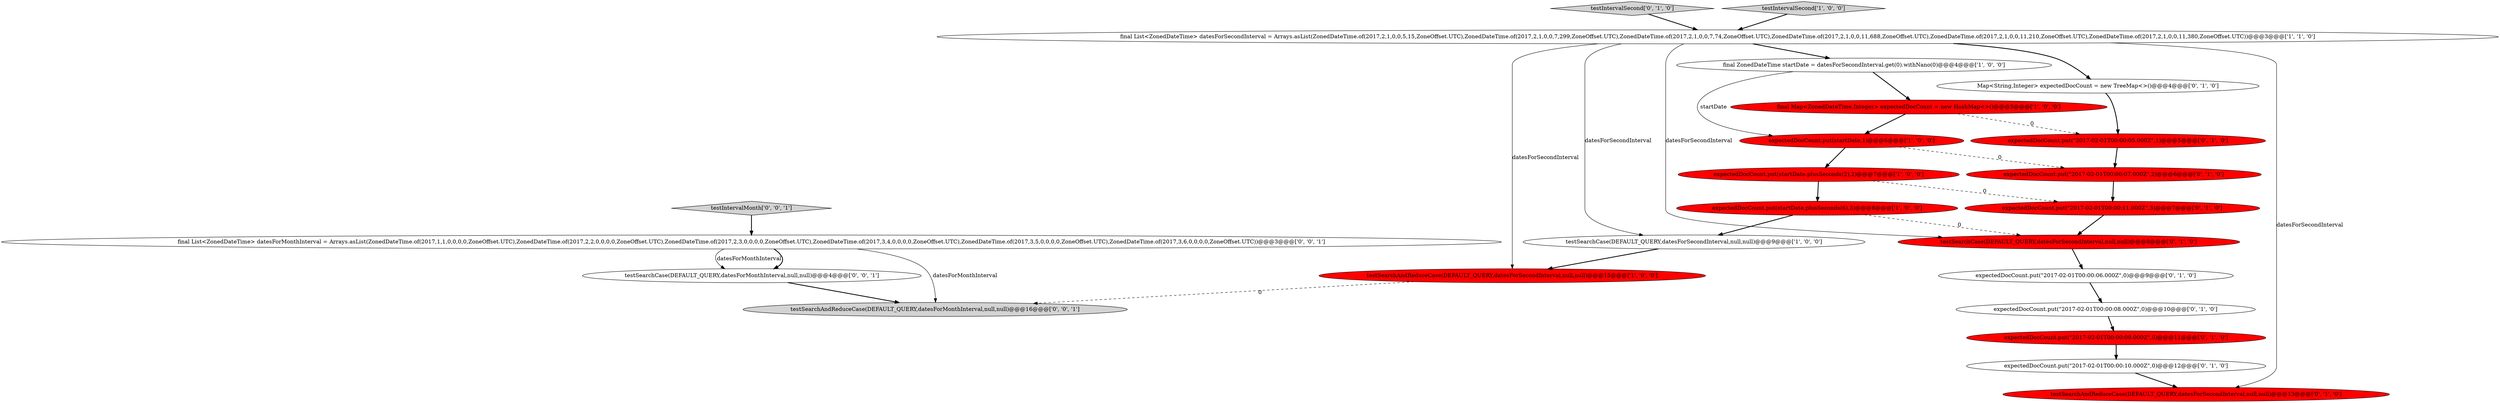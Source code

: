 digraph {
13 [style = filled, label = "testIntervalSecond['0', '1', '0']", fillcolor = lightgray, shape = diamond image = "AAA0AAABBB2BBB"];
1 [style = filled, label = "expectedDocCount.put(startDate.plusSeconds(2),2)@@@7@@@['1', '0', '0']", fillcolor = red, shape = ellipse image = "AAA1AAABBB1BBB"];
7 [style = filled, label = "testIntervalSecond['1', '0', '0']", fillcolor = lightgray, shape = diamond image = "AAA0AAABBB1BBB"];
2 [style = filled, label = "expectedDocCount.put(startDate.plusSeconds(6),3)@@@8@@@['1', '0', '0']", fillcolor = red, shape = ellipse image = "AAA1AAABBB1BBB"];
15 [style = filled, label = "expectedDocCount.put(\"2017-02-01T00:00:06.000Z\",0)@@@9@@@['0', '1', '0']", fillcolor = white, shape = ellipse image = "AAA0AAABBB2BBB"];
5 [style = filled, label = "final ZonedDateTime startDate = datesForSecondInterval.get(0).withNano(0)@@@4@@@['1', '0', '0']", fillcolor = white, shape = ellipse image = "AAA0AAABBB1BBB"];
9 [style = filled, label = "expectedDocCount.put(\"2017-02-01T00:00:10.000Z\",0)@@@12@@@['0', '1', '0']", fillcolor = white, shape = ellipse image = "AAA0AAABBB2BBB"];
11 [style = filled, label = "Map<String,Integer> expectedDocCount = new TreeMap<>()@@@4@@@['0', '1', '0']", fillcolor = white, shape = ellipse image = "AAA0AAABBB2BBB"];
8 [style = filled, label = "final Map<ZonedDateTime,Integer> expectedDocCount = new HashMap<>()@@@5@@@['1', '0', '0']", fillcolor = red, shape = ellipse image = "AAA1AAABBB1BBB"];
17 [style = filled, label = "expectedDocCount.put(\"2017-02-01T00:00:09.000Z\",0)@@@11@@@['0', '1', '0']", fillcolor = red, shape = ellipse image = "AAA1AAABBB2BBB"];
0 [style = filled, label = "testSearchCase(DEFAULT_QUERY,datesForSecondInterval,null,null)@@@9@@@['1', '0', '0']", fillcolor = white, shape = ellipse image = "AAA0AAABBB1BBB"];
4 [style = filled, label = "expectedDocCount.put(startDate,1)@@@6@@@['1', '0', '0']", fillcolor = red, shape = ellipse image = "AAA1AAABBB1BBB"];
23 [style = filled, label = "testSearchCase(DEFAULT_QUERY,datesForMonthInterval,null,null)@@@4@@@['0', '0', '1']", fillcolor = white, shape = ellipse image = "AAA0AAABBB3BBB"];
3 [style = filled, label = "final List<ZonedDateTime> datesForSecondInterval = Arrays.asList(ZonedDateTime.of(2017,2,1,0,0,5,15,ZoneOffset.UTC),ZonedDateTime.of(2017,2,1,0,0,7,299,ZoneOffset.UTC),ZonedDateTime.of(2017,2,1,0,0,7,74,ZoneOffset.UTC),ZonedDateTime.of(2017,2,1,0,0,11,688,ZoneOffset.UTC),ZonedDateTime.of(2017,2,1,0,0,11,210,ZoneOffset.UTC),ZonedDateTime.of(2017,2,1,0,0,11,380,ZoneOffset.UTC))@@@3@@@['1', '1', '0']", fillcolor = white, shape = ellipse image = "AAA0AAABBB1BBB"];
10 [style = filled, label = "testSearchAndReduceCase(DEFAULT_QUERY,datesForSecondInterval,null,null)@@@13@@@['0', '1', '0']", fillcolor = red, shape = ellipse image = "AAA1AAABBB2BBB"];
19 [style = filled, label = "expectedDocCount.put(\"2017-02-01T00:00:08.000Z\",0)@@@10@@@['0', '1', '0']", fillcolor = white, shape = ellipse image = "AAA0AAABBB2BBB"];
20 [style = filled, label = "final List<ZonedDateTime> datesForMonthInterval = Arrays.asList(ZonedDateTime.of(2017,1,1,0,0,0,0,ZoneOffset.UTC),ZonedDateTime.of(2017,2,2,0,0,0,0,ZoneOffset.UTC),ZonedDateTime.of(2017,2,3,0,0,0,0,ZoneOffset.UTC),ZonedDateTime.of(2017,3,4,0,0,0,0,ZoneOffset.UTC),ZonedDateTime.of(2017,3,5,0,0,0,0,ZoneOffset.UTC),ZonedDateTime.of(2017,3,6,0,0,0,0,ZoneOffset.UTC))@@@3@@@['0', '0', '1']", fillcolor = white, shape = ellipse image = "AAA0AAABBB3BBB"];
22 [style = filled, label = "testSearchAndReduceCase(DEFAULT_QUERY,datesForMonthInterval,null,null)@@@16@@@['0', '0', '1']", fillcolor = lightgray, shape = ellipse image = "AAA0AAABBB3BBB"];
14 [style = filled, label = "expectedDocCount.put(\"2017-02-01T00:00:11.000Z\",3)@@@7@@@['0', '1', '0']", fillcolor = red, shape = ellipse image = "AAA1AAABBB2BBB"];
12 [style = filled, label = "expectedDocCount.put(\"2017-02-01T00:00:07.000Z\",2)@@@6@@@['0', '1', '0']", fillcolor = red, shape = ellipse image = "AAA1AAABBB2BBB"];
18 [style = filled, label = "expectedDocCount.put(\"2017-02-01T00:00:05.000Z\",1)@@@5@@@['0', '1', '0']", fillcolor = red, shape = ellipse image = "AAA1AAABBB2BBB"];
21 [style = filled, label = "testIntervalMonth['0', '0', '1']", fillcolor = lightgray, shape = diamond image = "AAA0AAABBB3BBB"];
6 [style = filled, label = "testSearchAndReduceCase(DEFAULT_QUERY,datesForSecondInterval,null,null)@@@15@@@['1', '0', '0']", fillcolor = red, shape = ellipse image = "AAA1AAABBB1BBB"];
16 [style = filled, label = "testSearchCase(DEFAULT_QUERY,datesForSecondInterval,null,null)@@@8@@@['0', '1', '0']", fillcolor = red, shape = ellipse image = "AAA1AAABBB2BBB"];
14->16 [style = bold, label=""];
16->15 [style = bold, label=""];
5->8 [style = bold, label=""];
3->10 [style = solid, label="datesForSecondInterval"];
20->23 [style = solid, label="datesForMonthInterval"];
1->14 [style = dashed, label="0"];
0->6 [style = bold, label=""];
17->9 [style = bold, label=""];
3->11 [style = bold, label=""];
18->12 [style = bold, label=""];
3->16 [style = solid, label="datesForSecondInterval"];
19->17 [style = bold, label=""];
9->10 [style = bold, label=""];
15->19 [style = bold, label=""];
6->22 [style = dashed, label="0"];
11->18 [style = bold, label=""];
7->3 [style = bold, label=""];
4->12 [style = dashed, label="0"];
3->5 [style = bold, label=""];
2->0 [style = bold, label=""];
23->22 [style = bold, label=""];
21->20 [style = bold, label=""];
20->23 [style = bold, label=""];
13->3 [style = bold, label=""];
2->16 [style = dashed, label="0"];
20->22 [style = solid, label="datesForMonthInterval"];
12->14 [style = bold, label=""];
3->0 [style = solid, label="datesForSecondInterval"];
3->6 [style = solid, label="datesForSecondInterval"];
5->4 [style = solid, label="startDate"];
8->18 [style = dashed, label="0"];
4->1 [style = bold, label=""];
1->2 [style = bold, label=""];
8->4 [style = bold, label=""];
}
